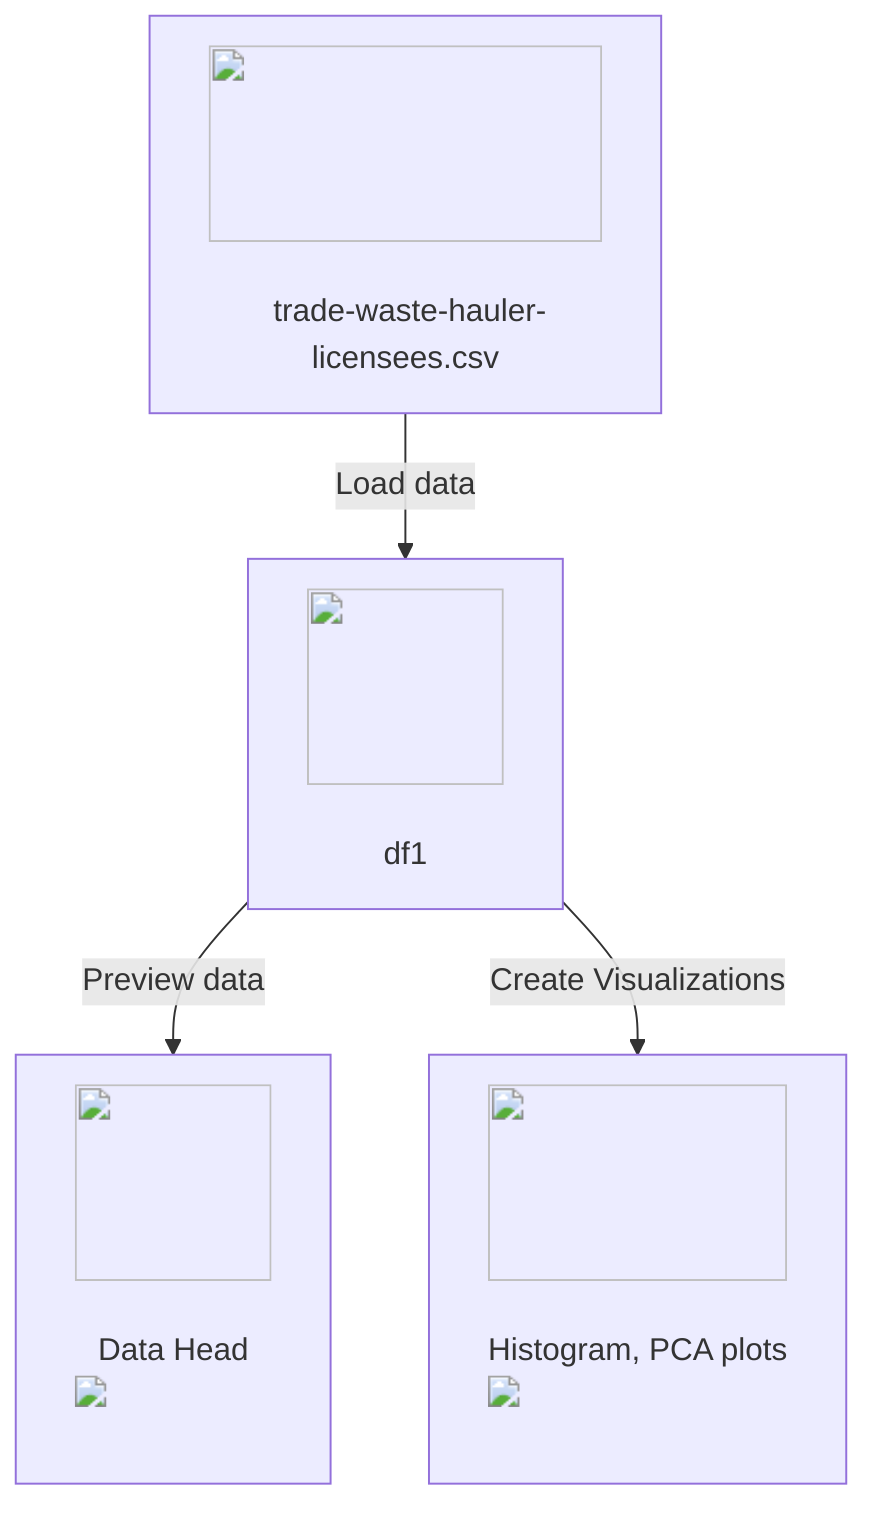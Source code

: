 flowchart TD
    %% Node representing the data source
    A["<img src='icons/file.svg'  width=100 height=100/> <br/> trade-waste-hauler-licensees.csv"] -->|Load data| B["<img src='icons/table.svg'  width=100 height=100/> <br/> df1"]
    
    %% Node representing the DataFrame creation
    B -->|Preview data| C["<img src='icons/column_split.svg'  width=100 height=100/> <br/> Data Head <img src='dummy_plots/hist_template.svg'/> <br/> "]
    B -->|Create Visualizations| D["<img src='icons/column_split.svg'  width=100 height=100/> <br/> Histogram, PCA plots <img src='dummy_plots/pca_plot.svg'/> <br/> "]
    
    %% Comments for each node
    %% A: Represents the CSV file data source containing trade waste hauler licensees.
    %% B: Represents the DataFrame created from the CSV file, limited to first 100 rows.
    %% C: Represents the action to preview the data by displaying its head.
    %% D: Represents the visualizations created using the DataFrame, such as histograms and PCA plots.